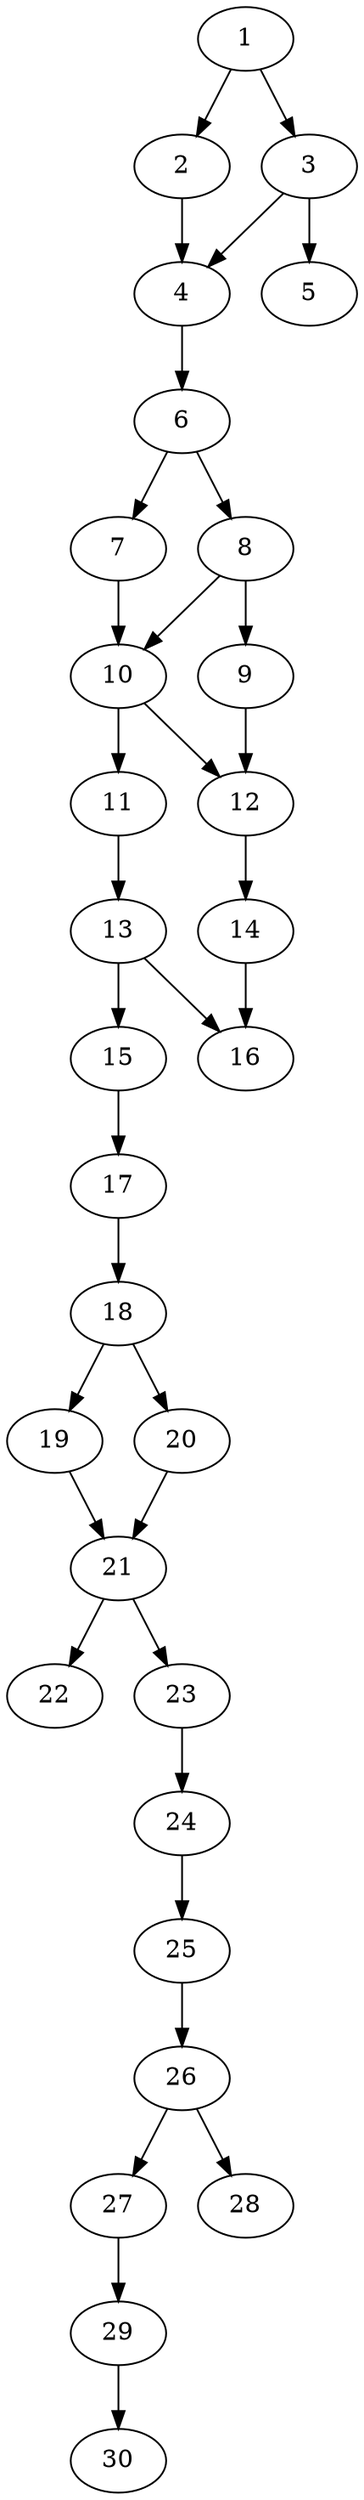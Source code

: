 // DAG automatically generated by daggen at Thu Oct  3 14:04:18 2019
// ./daggen --dot -n 30 --ccr 0.3 --fat 0.3 --regular 0.5 --density 0.6 --mindata 5242880 --maxdata 52428800 
digraph G {
  1 [size="71577600", alpha="0.17", expect_size="21473280"] 
  1 -> 2 [size ="21473280"]
  1 -> 3 [size ="21473280"]
  2 [size="29436587", alpha="0.04", expect_size="8830976"] 
  2 -> 4 [size ="8830976"]
  3 [size="83329707", alpha="0.08", expect_size="24998912"] 
  3 -> 4 [size ="24998912"]
  3 -> 5 [size ="24998912"]
  4 [size="141271040", alpha="0.10", expect_size="42381312"] 
  4 -> 6 [size ="42381312"]
  5 [size="105147733", alpha="0.17", expect_size="31544320"] 
  6 [size="44206080", alpha="0.17", expect_size="13261824"] 
  6 -> 7 [size ="13261824"]
  6 -> 8 [size ="13261824"]
  7 [size="153026560", alpha="0.03", expect_size="45907968"] 
  7 -> 10 [size ="45907968"]
  8 [size="51302400", alpha="0.09", expect_size="15390720"] 
  8 -> 9 [size ="15390720"]
  8 -> 10 [size ="15390720"]
  9 [size="151326720", alpha="0.14", expect_size="45398016"] 
  9 -> 12 [size ="45398016"]
  10 [size="162372267", alpha="0.14", expect_size="48711680"] 
  10 -> 11 [size ="48711680"]
  10 -> 12 [size ="48711680"]
  11 [size="45564587", alpha="0.11", expect_size="13669376"] 
  11 -> 13 [size ="13669376"]
  12 [size="25289387", alpha="0.18", expect_size="7586816"] 
  12 -> 14 [size ="7586816"]
  13 [size="56046933", alpha="0.12", expect_size="16814080"] 
  13 -> 15 [size ="16814080"]
  13 -> 16 [size ="16814080"]
  14 [size="119176533", alpha="0.06", expect_size="35752960"] 
  14 -> 16 [size ="35752960"]
  15 [size="38335147", alpha="0.16", expect_size="11500544"] 
  15 -> 17 [size ="11500544"]
  16 [size="18135040", alpha="0.01", expect_size="5440512"] 
  17 [size="150077440", alpha="0.17", expect_size="45023232"] 
  17 -> 18 [size ="45023232"]
  18 [size="173735253", alpha="0.05", expect_size="52120576"] 
  18 -> 19 [size ="52120576"]
  18 -> 20 [size ="52120576"]
  19 [size="83483307", alpha="0.17", expect_size="25044992"] 
  19 -> 21 [size ="25044992"]
  20 [size="37089280", alpha="0.07", expect_size="11126784"] 
  20 -> 21 [size ="11126784"]
  21 [size="150155947", alpha="0.04", expect_size="45046784"] 
  21 -> 22 [size ="45046784"]
  21 -> 23 [size ="45046784"]
  22 [size="82851840", alpha="0.02", expect_size="24855552"] 
  23 [size="64768000", alpha="0.08", expect_size="19430400"] 
  23 -> 24 [size ="19430400"]
  24 [size="162563413", alpha="0.11", expect_size="48769024"] 
  24 -> 25 [size ="48769024"]
  25 [size="48612693", alpha="0.04", expect_size="14583808"] 
  25 -> 26 [size ="14583808"]
  26 [size="174312107", alpha="0.01", expect_size="52293632"] 
  26 -> 27 [size ="52293632"]
  26 -> 28 [size ="52293632"]
  27 [size="28361387", alpha="0.15", expect_size="8508416"] 
  27 -> 29 [size ="8508416"]
  28 [size="165324800", alpha="0.13", expect_size="49597440"] 
  29 [size="50667520", alpha="0.09", expect_size="15200256"] 
  29 -> 30 [size ="15200256"]
  30 [size="28822187", alpha="0.03", expect_size="8646656"] 
}
